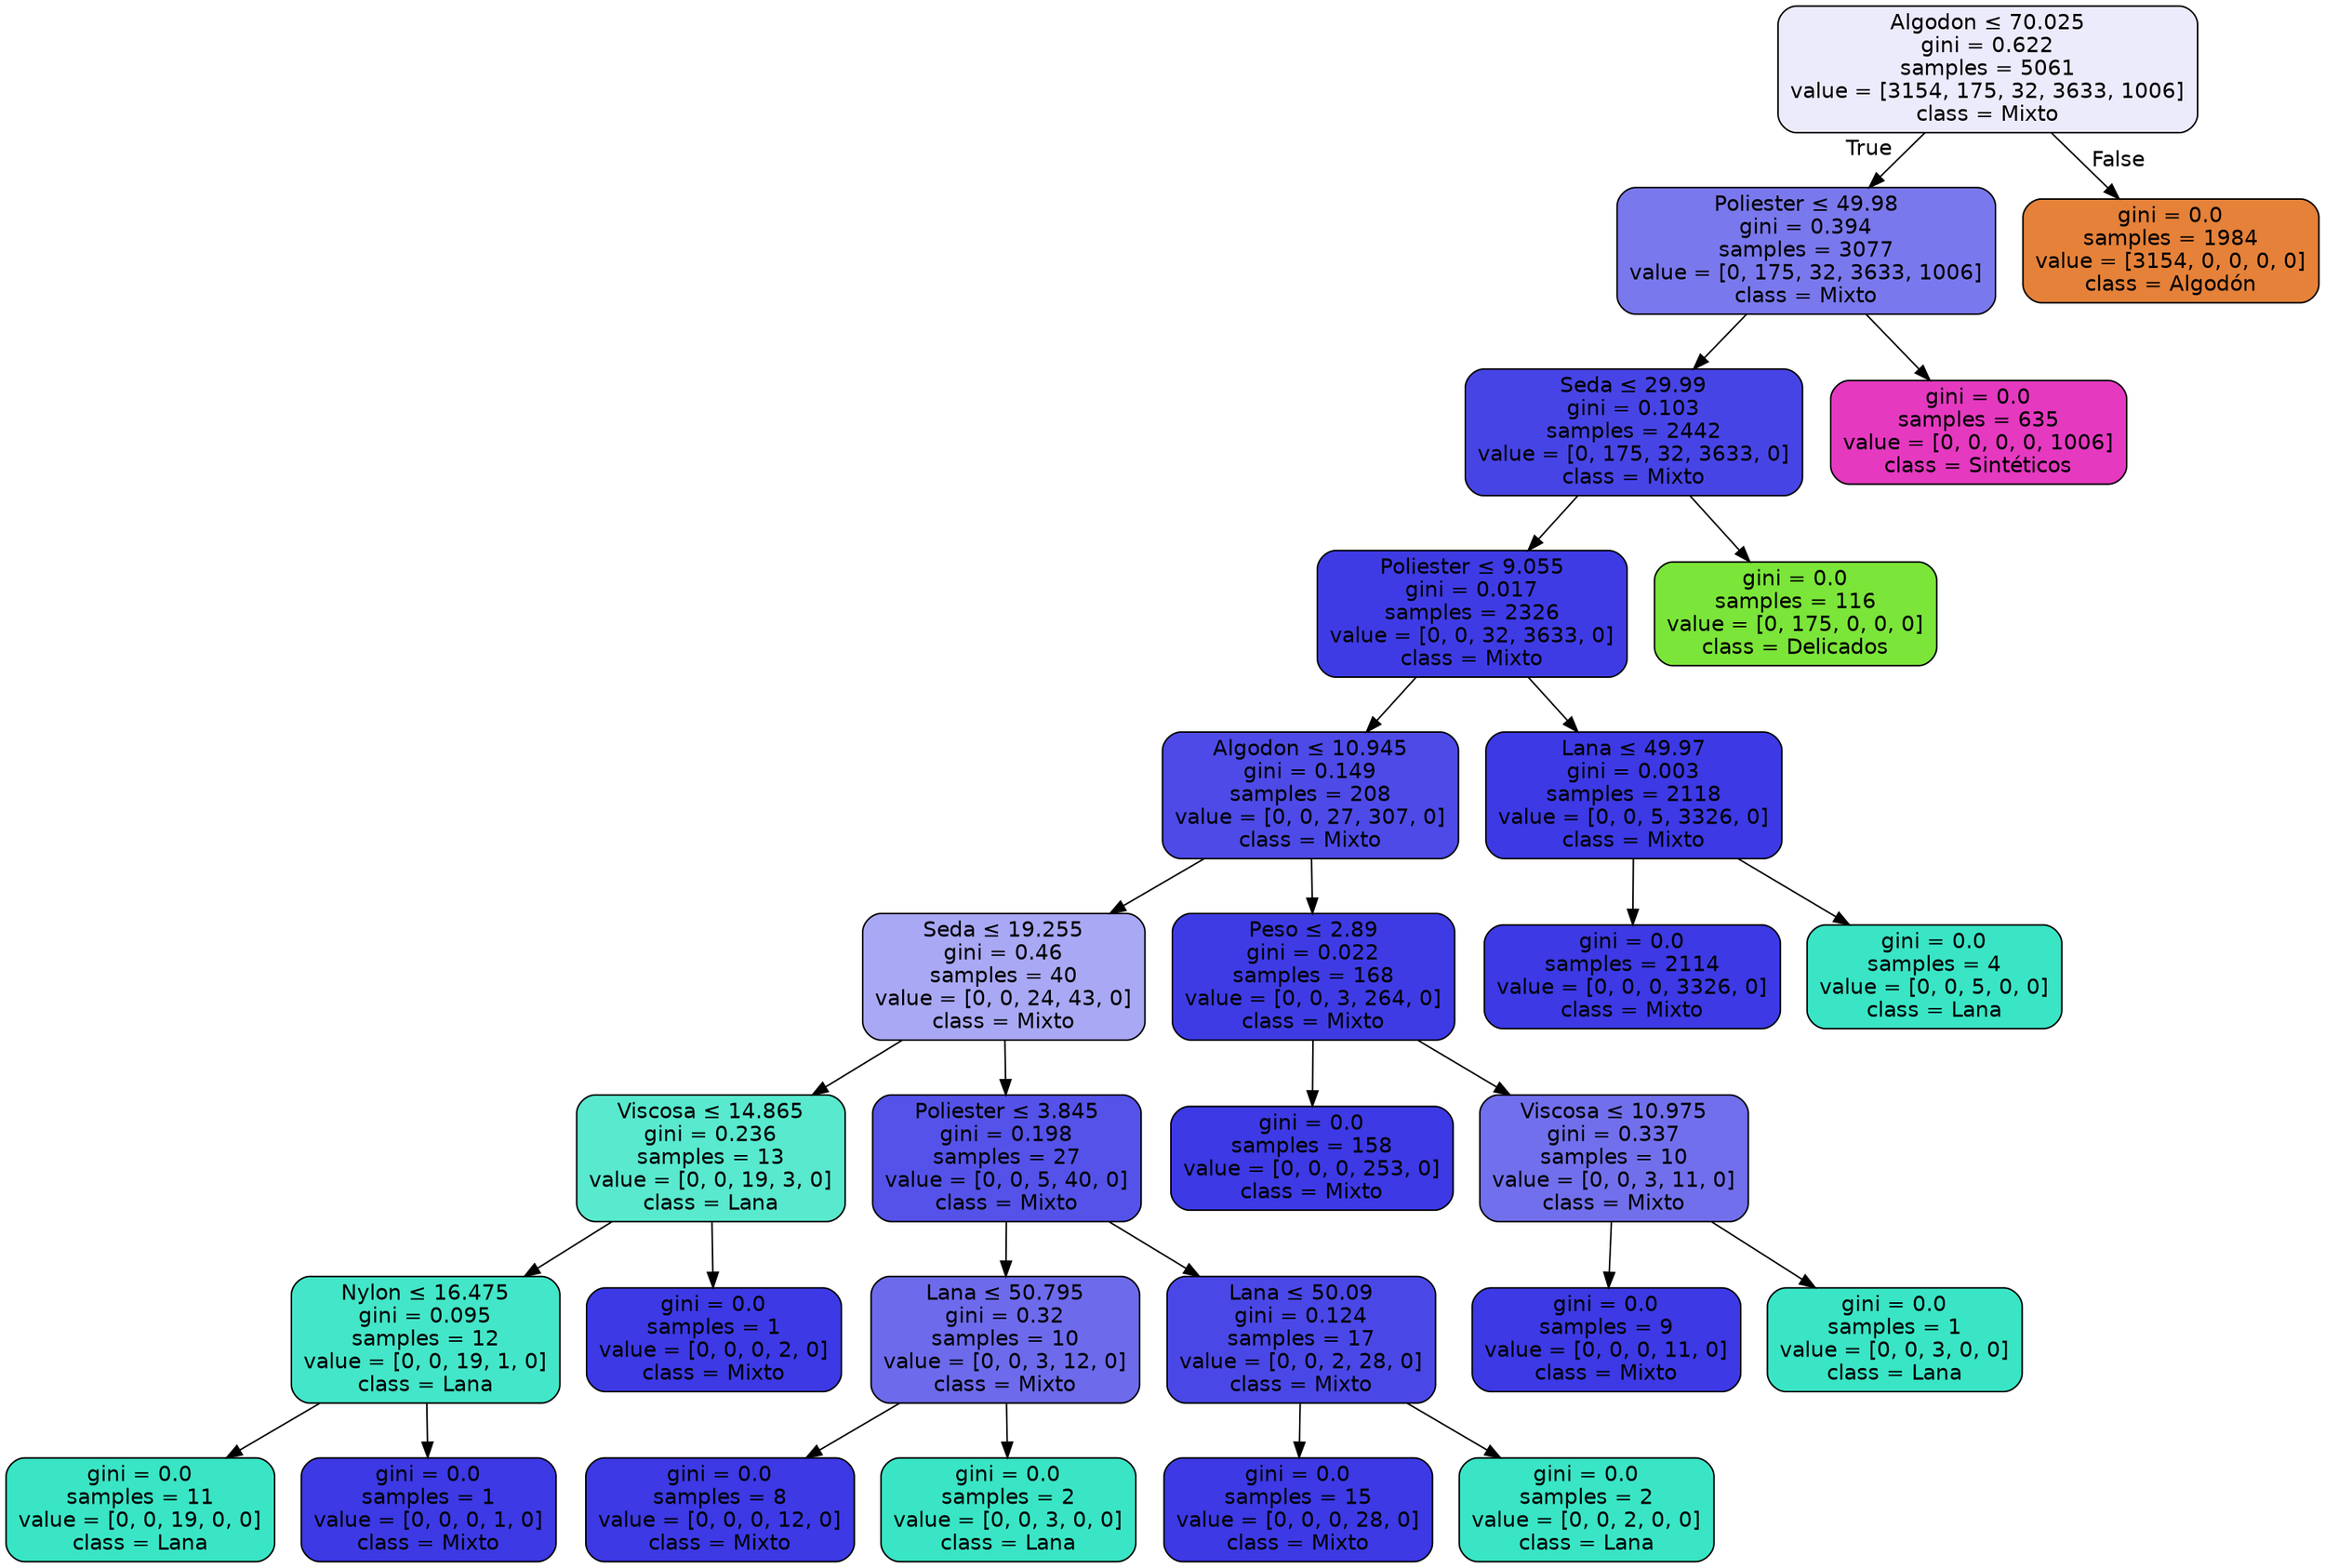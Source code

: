 digraph Tree {
node [shape=box, style="filled, rounded", color="black", fontname="helvetica"] ;
edge [fontname="helvetica"] ;
0 [label=<Algodon &le; 70.025<br/>gini = 0.622<br/>samples = 5061<br/>value = [3154, 175, 32, 3633, 1006]<br/>class = Mixto>, fillcolor="#ecebfc"] ;
1 [label=<Poliester &le; 49.98<br/>gini = 0.394<br/>samples = 3077<br/>value = [0, 175, 32, 3633, 1006]<br/>class = Mixto>, fillcolor="#7a78ed"] ;
0 -> 1 [labeldistance=2.5, labelangle=45, headlabel="True"] ;
2 [label=<Seda &le; 29.99<br/>gini = 0.103<br/>samples = 2442<br/>value = [0, 175, 32, 3633, 0]<br/>class = Mixto>, fillcolor="#4744e6"] ;
1 -> 2 ;
3 [label=<Poliester &le; 9.055<br/>gini = 0.017<br/>samples = 2326<br/>value = [0, 0, 32, 3633, 0]<br/>class = Mixto>, fillcolor="#3e3be5"] ;
2 -> 3 ;
4 [label=<Algodon &le; 10.945<br/>gini = 0.149<br/>samples = 208<br/>value = [0, 0, 27, 307, 0]<br/>class = Mixto>, fillcolor="#4d4ae7"] ;
3 -> 4 ;
5 [label=<Seda &le; 19.255<br/>gini = 0.46<br/>samples = 40<br/>value = [0, 0, 24, 43, 0]<br/>class = Mixto>, fillcolor="#a9a8f4"] ;
4 -> 5 ;
6 [label=<Viscosa &le; 14.865<br/>gini = 0.236<br/>samples = 13<br/>value = [0, 0, 19, 3, 0]<br/>class = Lana>, fillcolor="#58e9ce"] ;
5 -> 6 ;
7 [label=<Nylon &le; 16.475<br/>gini = 0.095<br/>samples = 12<br/>value = [0, 0, 19, 1, 0]<br/>class = Lana>, fillcolor="#43e6c8"] ;
6 -> 7 ;
8 [label=<gini = 0.0<br/>samples = 11<br/>value = [0, 0, 19, 0, 0]<br/>class = Lana>, fillcolor="#39e5c5"] ;
7 -> 8 ;
9 [label=<gini = 0.0<br/>samples = 1<br/>value = [0, 0, 0, 1, 0]<br/>class = Mixto>, fillcolor="#3c39e5"] ;
7 -> 9 ;
10 [label=<gini = 0.0<br/>samples = 1<br/>value = [0, 0, 0, 2, 0]<br/>class = Mixto>, fillcolor="#3c39e5"] ;
6 -> 10 ;
11 [label=<Poliester &le; 3.845<br/>gini = 0.198<br/>samples = 27<br/>value = [0, 0, 5, 40, 0]<br/>class = Mixto>, fillcolor="#5452e8"] ;
5 -> 11 ;
12 [label=<Lana &le; 50.795<br/>gini = 0.32<br/>samples = 10<br/>value = [0, 0, 3, 12, 0]<br/>class = Mixto>, fillcolor="#6d6aec"] ;
11 -> 12 ;
13 [label=<gini = 0.0<br/>samples = 8<br/>value = [0, 0, 0, 12, 0]<br/>class = Mixto>, fillcolor="#3c39e5"] ;
12 -> 13 ;
14 [label=<gini = 0.0<br/>samples = 2<br/>value = [0, 0, 3, 0, 0]<br/>class = Lana>, fillcolor="#39e5c5"] ;
12 -> 14 ;
15 [label=<Lana &le; 50.09<br/>gini = 0.124<br/>samples = 17<br/>value = [0, 0, 2, 28, 0]<br/>class = Mixto>, fillcolor="#4a47e7"] ;
11 -> 15 ;
16 [label=<gini = 0.0<br/>samples = 15<br/>value = [0, 0, 0, 28, 0]<br/>class = Mixto>, fillcolor="#3c39e5"] ;
15 -> 16 ;
17 [label=<gini = 0.0<br/>samples = 2<br/>value = [0, 0, 2, 0, 0]<br/>class = Lana>, fillcolor="#39e5c5"] ;
15 -> 17 ;
18 [label=<Peso &le; 2.89<br/>gini = 0.022<br/>samples = 168<br/>value = [0, 0, 3, 264, 0]<br/>class = Mixto>, fillcolor="#3e3be5"] ;
4 -> 18 ;
19 [label=<gini = 0.0<br/>samples = 158<br/>value = [0, 0, 0, 253, 0]<br/>class = Mixto>, fillcolor="#3c39e5"] ;
18 -> 19 ;
20 [label=<Viscosa &le; 10.975<br/>gini = 0.337<br/>samples = 10<br/>value = [0, 0, 3, 11, 0]<br/>class = Mixto>, fillcolor="#716fec"] ;
18 -> 20 ;
21 [label=<gini = 0.0<br/>samples = 9<br/>value = [0, 0, 0, 11, 0]<br/>class = Mixto>, fillcolor="#3c39e5"] ;
20 -> 21 ;
22 [label=<gini = 0.0<br/>samples = 1<br/>value = [0, 0, 3, 0, 0]<br/>class = Lana>, fillcolor="#39e5c5"] ;
20 -> 22 ;
23 [label=<Lana &le; 49.97<br/>gini = 0.003<br/>samples = 2118<br/>value = [0, 0, 5, 3326, 0]<br/>class = Mixto>, fillcolor="#3c39e5"] ;
3 -> 23 ;
24 [label=<gini = 0.0<br/>samples = 2114<br/>value = [0, 0, 0, 3326, 0]<br/>class = Mixto>, fillcolor="#3c39e5"] ;
23 -> 24 ;
25 [label=<gini = 0.0<br/>samples = 4<br/>value = [0, 0, 5, 0, 0]<br/>class = Lana>, fillcolor="#39e5c5"] ;
23 -> 25 ;
26 [label=<gini = 0.0<br/>samples = 116<br/>value = [0, 175, 0, 0, 0]<br/>class = Delicados>, fillcolor="#7be539"] ;
2 -> 26 ;
27 [label=<gini = 0.0<br/>samples = 635<br/>value = [0, 0, 0, 0, 1006]<br/>class = Sintéticos>, fillcolor="#e539c0"] ;
1 -> 27 ;
28 [label=<gini = 0.0<br/>samples = 1984<br/>value = [3154, 0, 0, 0, 0]<br/>class = Algodón>, fillcolor="#e58139"] ;
0 -> 28 [labeldistance=2.5, labelangle=-45, headlabel="False"] ;
}